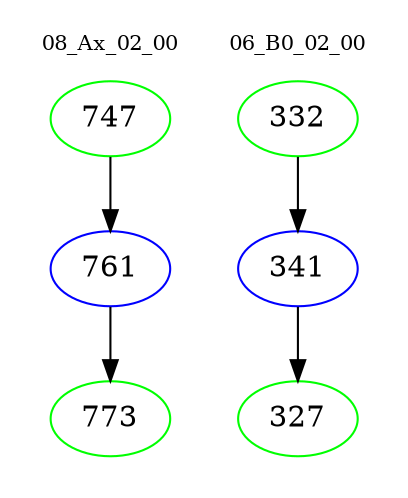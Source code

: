 digraph{
subgraph cluster_0 {
color = white
label = "08_Ax_02_00";
fontsize=10;
T0_747 [label="747", color="green"]
T0_747 -> T0_761 [color="black"]
T0_761 [label="761", color="blue"]
T0_761 -> T0_773 [color="black"]
T0_773 [label="773", color="green"]
}
subgraph cluster_1 {
color = white
label = "06_B0_02_00";
fontsize=10;
T1_332 [label="332", color="green"]
T1_332 -> T1_341 [color="black"]
T1_341 [label="341", color="blue"]
T1_341 -> T1_327 [color="black"]
T1_327 [label="327", color="green"]
}
}
